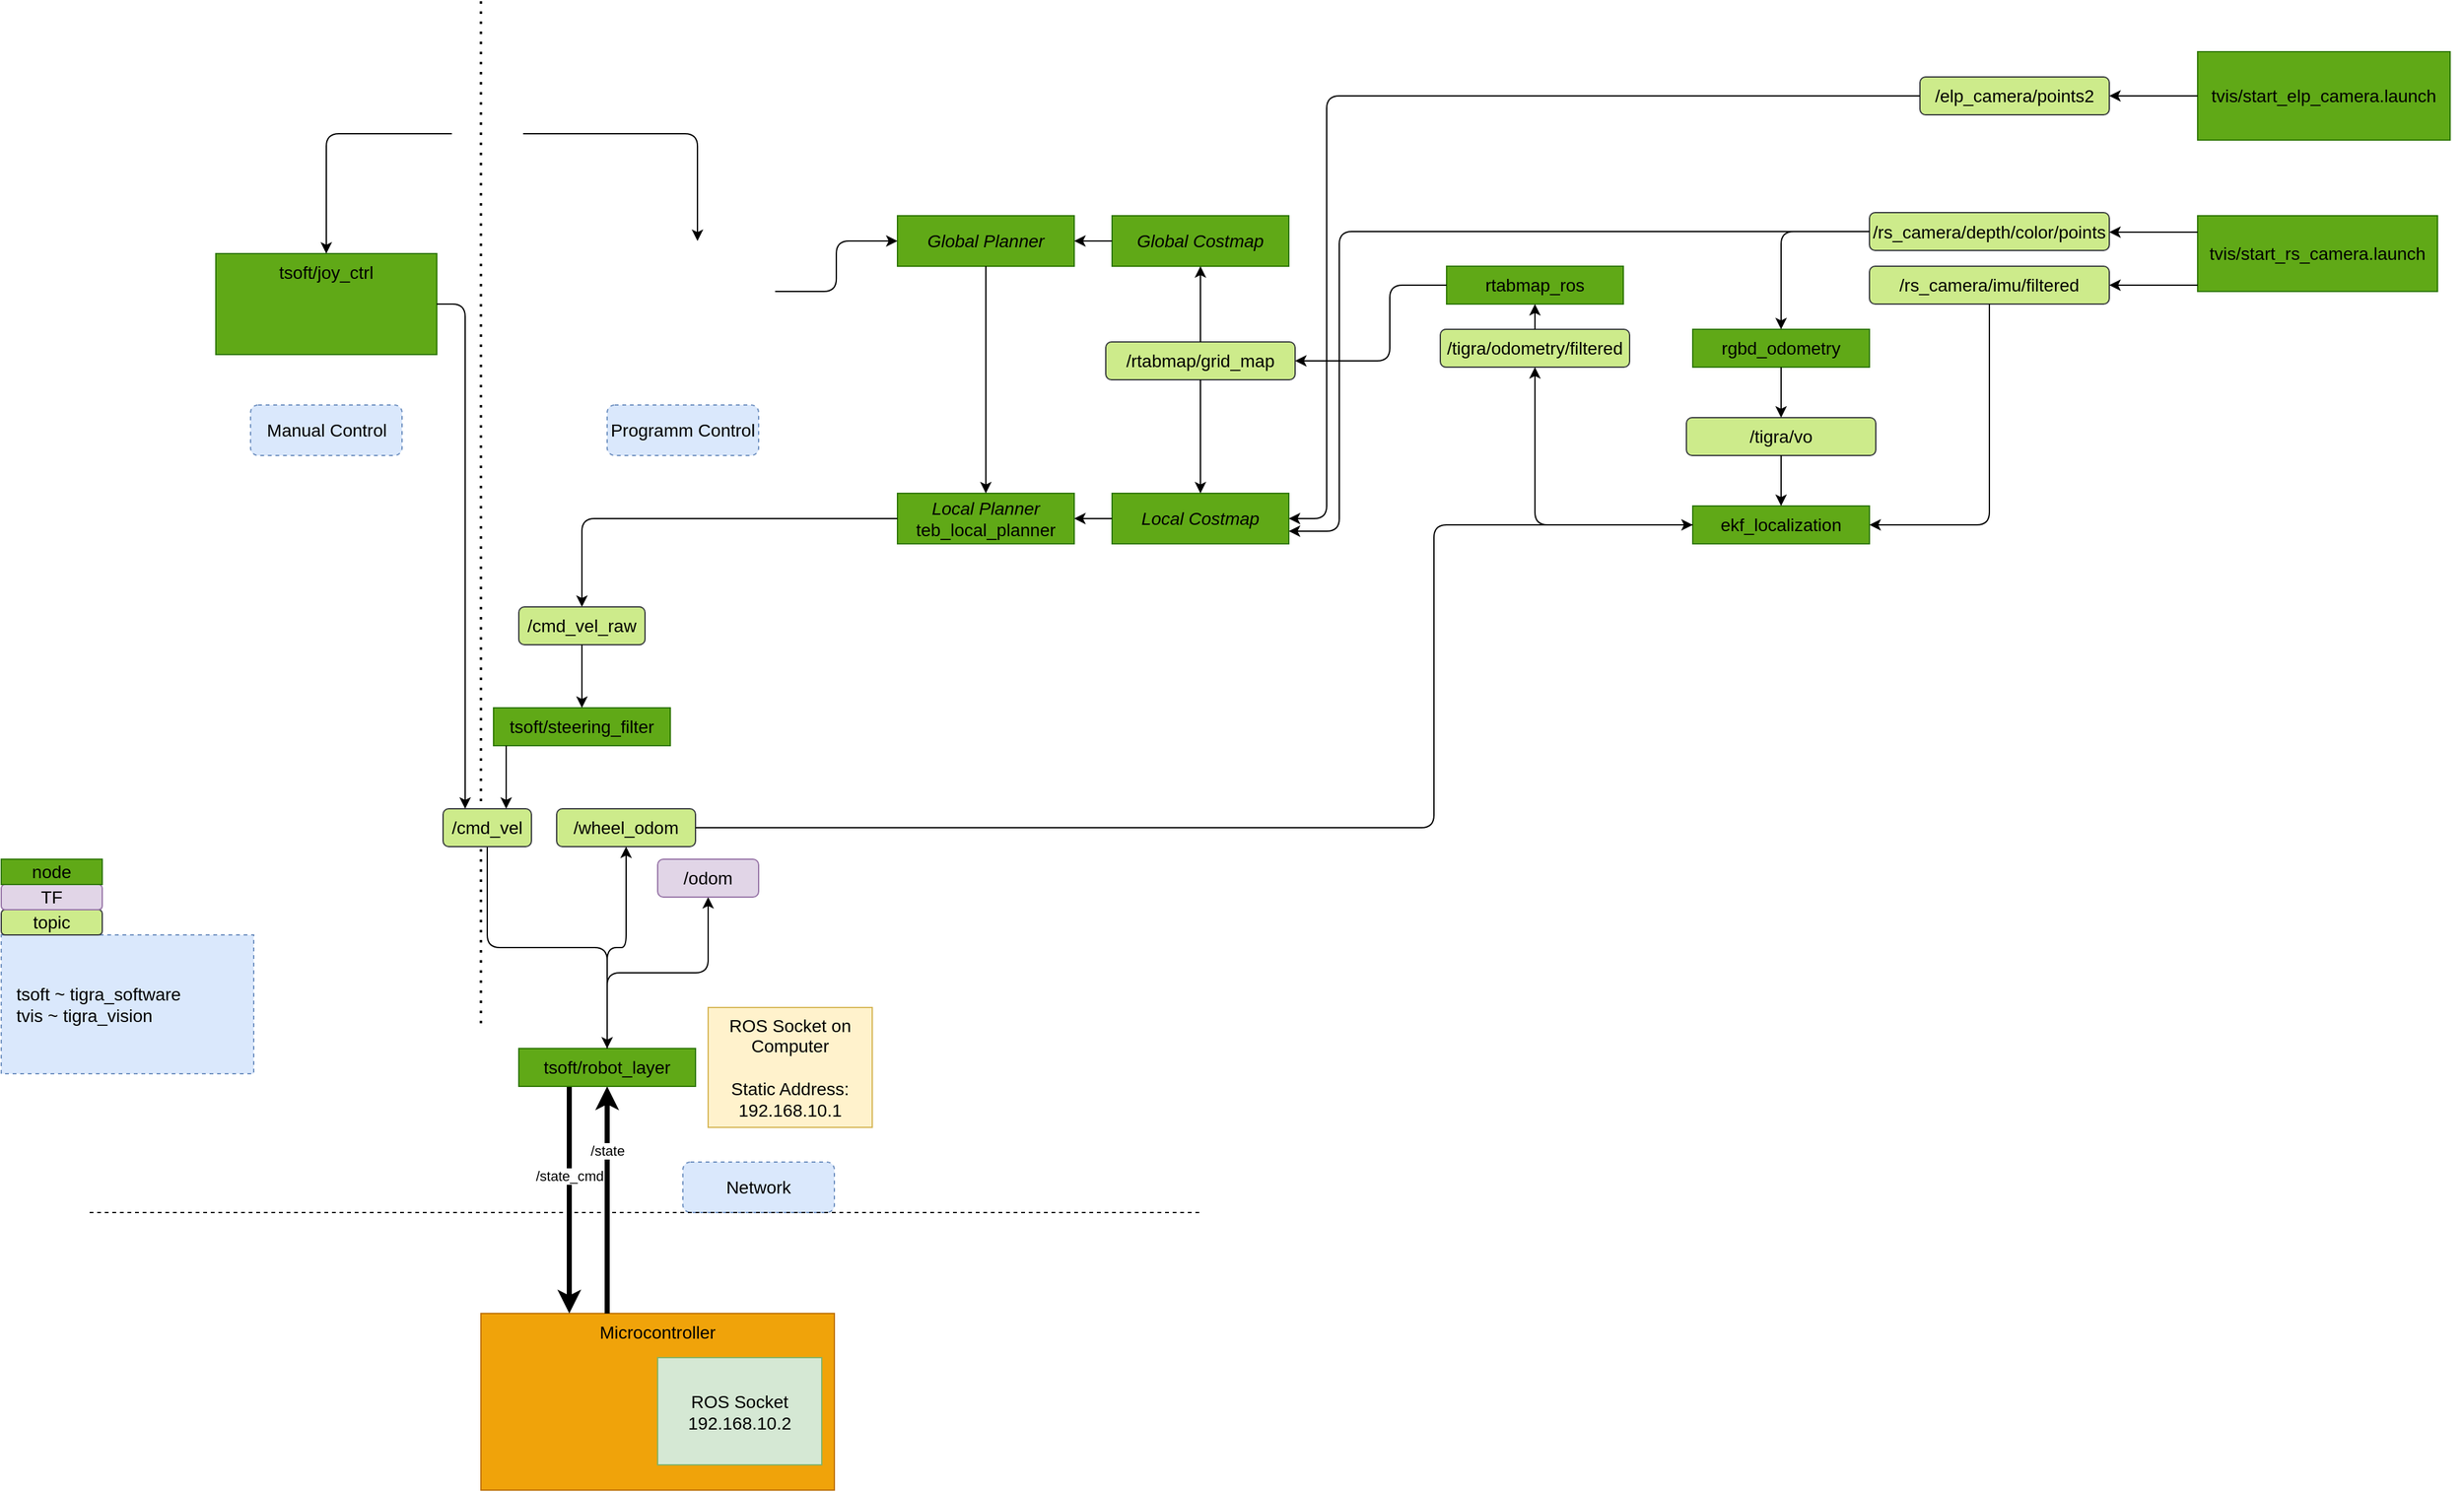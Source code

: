 <mxfile>
    <diagram id="4g6jTl6MtuZaUHWPY0bz" name="Page-1">
        <mxGraphModel dx="1684" dy="2125" grid="1" gridSize="10" guides="1" tooltips="1" connect="1" arrows="1" fold="1" page="1" pageScale="1" pageWidth="850" pageHeight="1100" math="0" shadow="0">
            <root>
                <mxCell id="0"/>
                <mxCell id="1" parent="0"/>
                <mxCell id="128" value="tvis/start_rs_camera.launch" style="rounded=0;whiteSpace=wrap;html=1;fillColor=#60a917;strokeColor=#2D7600;fontSize=14;fontColor=#000000;verticalAlign=middle;" parent="1" vertex="1">
                    <mxGeometry x="1780" y="10" width="190" height="60" as="geometry"/>
                </mxCell>
                <mxCell id="123" value="" style="endArrow=none;dashed=1;html=1;dashPattern=1 3;strokeWidth=2;rounded=1;sketch=0;fontColor=#000000;" parent="1" edge="1">
                    <mxGeometry width="50" height="50" relative="1" as="geometry">
                        <mxPoint x="420" y="650" as="sourcePoint"/>
                        <mxPoint x="420" y="-160" as="targetPoint"/>
                    </mxGeometry>
                </mxCell>
                <mxCell id="44" value="Microcontroller" style="rounded=0;whiteSpace=wrap;html=1;fillColor=#f0a30a;strokeColor=#BD7000;fontSize=14;fontColor=#000000;verticalAlign=top;" parent="1" vertex="1">
                    <mxGeometry x="420" y="880" width="280" height="140" as="geometry"/>
                </mxCell>
                <mxCell id="46" value="" style="shape=image;verticalLabelPosition=bottom;labelBackgroundColor=#ffffff;verticalAlign=top;aspect=fixed;imageAspect=0;image=https://www.terraelectronica.ru/images/icatalog/big/n/nucleo-f767zi.png;" parent="1" vertex="1">
                    <mxGeometry x="430" y="915" width="116.32" height="85" as="geometry"/>
                </mxCell>
                <mxCell id="47" value="ROS Socket&lt;br&gt;192.168.10.2" style="rounded=0;whiteSpace=wrap;html=1;fillColor=#d5e8d4;strokeColor=#82b366;fontSize=14;fontColor=#000000;labelBorderColor=none;" parent="1" vertex="1">
                    <mxGeometry x="560" y="915" width="130" height="85" as="geometry"/>
                </mxCell>
                <mxCell id="48" style="rounded=0;orthogonalLoop=1;jettySize=auto;html=1;fontSize=14;fontColor=#000000;strokeWidth=4;startArrow=none;startFill=1;endArrow=classic;endFill=1;sketch=0;edgeStyle=orthogonalEdgeStyle;" parent="1" source="44" target="60" edge="1">
                    <mxGeometry relative="1" as="geometry">
                        <mxPoint x="640.034" y="810" as="sourcePoint"/>
                        <mxPoint x="560" y="770" as="targetPoint"/>
                        <Array as="points">
                            <mxPoint x="520" y="820"/>
                            <mxPoint x="520" y="820"/>
                        </Array>
                    </mxGeometry>
                </mxCell>
                <mxCell id="61" value="/state" style="edgeLabel;html=1;align=center;verticalAlign=middle;resizable=0;points=[];" parent="48" vertex="1" connectable="0">
                    <mxGeometry x="0.433" relative="1" as="geometry">
                        <mxPoint as="offset"/>
                    </mxGeometry>
                </mxCell>
                <mxCell id="50" value="Network" style="rounded=1;whiteSpace=wrap;html=1;fontSize=14;fillColor=#dae8fc;strokeColor=#6c8ebf;fontColor=#000000;dashed=1;" parent="1" vertex="1">
                    <mxGeometry x="580" y="760" width="120" height="40" as="geometry"/>
                </mxCell>
                <mxCell id="52" style="rounded=1;orthogonalLoop=1;jettySize=auto;html=1;fontSize=14;fontColor=#000000;strokeWidth=4;startArrow=none;startFill=1;sketch=0;edgeStyle=orthogonalEdgeStyle;entryX=0.25;entryY=0;entryDx=0;entryDy=0;" parent="1" source="60" target="44" edge="1">
                    <mxGeometry relative="1" as="geometry">
                        <mxPoint x="490.034" y="840" as="sourcePoint"/>
                        <mxPoint x="470" y="880" as="targetPoint"/>
                        <Array as="points">
                            <mxPoint x="490" y="760"/>
                            <mxPoint x="490" y="760"/>
                        </Array>
                    </mxGeometry>
                </mxCell>
                <mxCell id="62" value="/state_cmd" style="edgeLabel;html=1;align=center;verticalAlign=middle;resizable=0;points=[];" parent="52" vertex="1" connectable="0">
                    <mxGeometry x="-0.394" y="2" relative="1" as="geometry">
                        <mxPoint x="-2" y="16" as="offset"/>
                    </mxGeometry>
                </mxCell>
                <mxCell id="60" value="tsoft/robot_layer" style="rounded=0;whiteSpace=wrap;html=1;fillColor=#60a917;strokeColor=#2D7600;fontSize=14;fontColor=#000000;" parent="1" vertex="1">
                    <mxGeometry x="450" y="670" width="140" height="30" as="geometry"/>
                </mxCell>
                <mxCell id="63" value="tsoft ~ tigra_software&lt;br&gt;tvis ~ tigra_vision" style="rounded=0;whiteSpace=wrap;html=1;fontSize=14;fillColor=#dae8fc;strokeColor=#6c8ebf;fontColor=#000000;dashed=1;shadow=0;sketch=0;glass=0;align=left;spacingLeft=10;" parent="1" vertex="1">
                    <mxGeometry x="40" y="580" width="200" height="110" as="geometry"/>
                </mxCell>
                <mxCell id="66" style="rounded=1;orthogonalLoop=1;jettySize=auto;html=1;fontSize=14;fontColor=#000000;sketch=0;edgeStyle=orthogonalEdgeStyle;" parent="1" source="88" target="60" edge="1">
                    <mxGeometry relative="1" as="geometry">
                        <mxPoint x="485" y="500" as="sourcePoint"/>
                        <mxPoint x="800" y="565" as="targetPoint"/>
                    </mxGeometry>
                </mxCell>
                <mxCell id="82" style="rounded=1;orthogonalLoop=1;jettySize=auto;html=1;fontSize=14;fontColor=#000000;sketch=0;edgeStyle=orthogonalEdgeStyle;" parent="1" source="60" target="91" edge="1">
                    <mxGeometry relative="1" as="geometry">
                        <mxPoint x="460" y="450" as="sourcePoint"/>
                        <mxPoint x="520" y="500" as="targetPoint"/>
                    </mxGeometry>
                </mxCell>
                <mxCell id="86" value="ROS Socket on Computer&lt;br&gt;&lt;br&gt;Static Address: 192.168.10.1" style="rounded=0;whiteSpace=wrap;html=1;fillColor=#fff2cc;strokeColor=#d6b656;fontSize=14;labelBorderColor=none;fontColor=#000000;" parent="1" vertex="1">
                    <mxGeometry x="600" y="637.5" width="130" height="95" as="geometry"/>
                </mxCell>
                <mxCell id="87" value="" style="endArrow=none;html=1;strokeWidth=1;dashed=1;" parent="1" edge="1">
                    <mxGeometry width="50" height="50" relative="1" as="geometry">
                        <mxPoint x="110" y="800" as="sourcePoint"/>
                        <mxPoint x="990" y="800" as="targetPoint"/>
                    </mxGeometry>
                </mxCell>
                <mxCell id="88" value="/cmd_vel" style="rounded=1;whiteSpace=wrap;html=1;fontSize=14;fillColor=#cdeb8b;strokeColor=#36393d;fontColor=#000000;" parent="1" vertex="1">
                    <mxGeometry x="390" y="480" width="70" height="30" as="geometry"/>
                </mxCell>
                <mxCell id="89" value="topic" style="rounded=1;whiteSpace=wrap;html=1;fontSize=14;fillColor=#cdeb8b;strokeColor=#36393d;fontColor=#000000;" parent="1" vertex="1">
                    <mxGeometry x="40" y="560" width="80" height="20" as="geometry"/>
                </mxCell>
                <mxCell id="90" value="TF" style="rounded=1;whiteSpace=wrap;html=1;fontSize=14;fillColor=#e1d5e7;strokeColor=#9673a6;fontColor=#000000;" parent="1" vertex="1">
                    <mxGeometry x="40" y="540" width="80" height="20" as="geometry"/>
                </mxCell>
                <mxCell id="91" value="/odom" style="rounded=1;whiteSpace=wrap;html=1;fontSize=14;fillColor=#e1d5e7;strokeColor=#9673a6;fontColor=#000000;" parent="1" vertex="1">
                    <mxGeometry x="560" y="520" width="80" height="30" as="geometry"/>
                </mxCell>
                <mxCell id="92" value="/wheel_odom" style="rounded=1;whiteSpace=wrap;html=1;fontSize=14;fillColor=#cdeb8b;strokeColor=#36393d;fontColor=#000000;" parent="1" vertex="1">
                    <mxGeometry x="480" y="480" width="110" height="30" as="geometry"/>
                </mxCell>
                <mxCell id="93" style="rounded=1;orthogonalLoop=1;jettySize=auto;html=1;fontSize=14;fontColor=#000000;sketch=0;edgeStyle=orthogonalEdgeStyle;" parent="1" source="60" target="92" edge="1">
                    <mxGeometry relative="1" as="geometry">
                        <mxPoint x="530" y="680" as="sourcePoint"/>
                        <mxPoint x="570" y="590" as="targetPoint"/>
                    </mxGeometry>
                </mxCell>
                <mxCell id="110" value="node" style="rounded=0;whiteSpace=wrap;html=1;fillColor=#60a917;strokeColor=#2D7600;fontSize=14;fontColor=#000000;" parent="1" vertex="1">
                    <mxGeometry x="40" y="520" width="80" height="20" as="geometry"/>
                </mxCell>
                <mxCell id="111" value="&lt;i&gt;Local Planner&lt;br&gt;&lt;/i&gt;teb_local_planner" style="rounded=0;whiteSpace=wrap;html=1;fillColor=#60a917;strokeColor=#2D7600;fontSize=14;fontColor=#000000;" parent="1" vertex="1">
                    <mxGeometry x="750" y="230" width="140" height="40" as="geometry"/>
                </mxCell>
                <mxCell id="113" value="" style="shape=image;verticalLabelPosition=bottom;labelBackgroundColor=#ffffff;verticalAlign=top;aspect=fixed;imageAspect=0;image=https://upload.wikimedia.org/wikipedia/commons/thumb/5/50/User_icon-cp.svg/1200px-User_icon-cp.svg.png;" parent="1" vertex="1">
                    <mxGeometry x="397" y="-90" width="56.4" height="70" as="geometry"/>
                </mxCell>
                <mxCell id="115" value="" style="shape=image;verticalLabelPosition=bottom;labelBackgroundColor=#ffffff;verticalAlign=top;aspect=fixed;imageAspect=0;image=https://raw.githubusercontent.com/ros-visualization/rviz/kinetic-devel/images/splash.png;" parent="1" vertex="1">
                    <mxGeometry x="530" y="30" width="123.08" height="80" as="geometry"/>
                </mxCell>
                <mxCell id="116" value="tsoft/joy_ctrl" style="rounded=0;whiteSpace=wrap;html=1;fillColor=#60a917;strokeColor=#2D7600;fontSize=14;fontColor=#000000;verticalAlign=top;" parent="1" vertex="1">
                    <mxGeometry x="210" y="40" width="175" height="80" as="geometry"/>
                </mxCell>
                <mxCell id="114" value="" style="shape=image;verticalLabelPosition=bottom;labelBackgroundColor=#ffffff;verticalAlign=top;aspect=fixed;imageAspect=0;image=https://icon-library.com/images/joystick-icon-png/joystick-icon-png-0.jpg;" parent="1" vertex="1">
                    <mxGeometry x="279.53" y="70" width="55.47" height="40" as="geometry"/>
                </mxCell>
                <mxCell id="117" style="rounded=1;orthogonalLoop=1;jettySize=auto;html=1;fontSize=14;fontColor=#000000;entryX=0.25;entryY=0;entryDx=0;entryDy=0;sketch=0;edgeStyle=orthogonalEdgeStyle;" parent="1" source="116" target="88" edge="1">
                    <mxGeometry relative="1" as="geometry">
                        <mxPoint x="360" y="202.5" as="sourcePoint"/>
                        <mxPoint x="385" y="377.5" as="targetPoint"/>
                    </mxGeometry>
                </mxCell>
                <mxCell id="120" style="rounded=1;orthogonalLoop=1;jettySize=auto;html=1;fontSize=14;fontColor=#000000;sketch=0;edgeStyle=orthogonalEdgeStyle;" parent="1" source="111" target="144" edge="1">
                    <mxGeometry relative="1" as="geometry">
                        <mxPoint x="367.483" y="130" as="sourcePoint"/>
                        <mxPoint x="417.5" y="490" as="targetPoint"/>
                    </mxGeometry>
                </mxCell>
                <mxCell id="121" style="rounded=1;orthogonalLoop=1;jettySize=auto;html=1;fontSize=14;fontColor=#000000;sketch=0;edgeStyle=orthogonalEdgeStyle;" parent="1" source="113" target="116" edge="1">
                    <mxGeometry relative="1" as="geometry">
                        <mxPoint x="395" y="90" as="sourcePoint"/>
                        <mxPoint x="417.5" y="490" as="targetPoint"/>
                    </mxGeometry>
                </mxCell>
                <mxCell id="122" style="rounded=1;orthogonalLoop=1;jettySize=auto;html=1;fontSize=14;fontColor=#000000;sketch=0;edgeStyle=orthogonalEdgeStyle;" parent="1" source="113" target="115" edge="1">
                    <mxGeometry relative="1" as="geometry">
                        <mxPoint x="450" y="-55" as="sourcePoint"/>
                        <mxPoint x="307.5" y="50" as="targetPoint"/>
                    </mxGeometry>
                </mxCell>
                <mxCell id="124" value="Manual Control" style="rounded=1;whiteSpace=wrap;html=1;fontSize=14;fillColor=#dae8fc;strokeColor=#6c8ebf;fontColor=#000000;dashed=1;" parent="1" vertex="1">
                    <mxGeometry x="237.5" y="160" width="120" height="40" as="geometry"/>
                </mxCell>
                <mxCell id="125" value="Programm Control" style="rounded=1;whiteSpace=wrap;html=1;fontSize=14;fillColor=#dae8fc;strokeColor=#6c8ebf;fontColor=#000000;dashed=1;" parent="1" vertex="1">
                    <mxGeometry x="520" y="160" width="120" height="40" as="geometry"/>
                </mxCell>
                <mxCell id="127" value="" style="shape=image;verticalLabelPosition=bottom;labelBackgroundColor=#ffffff;verticalAlign=top;aspect=fixed;imageAspect=0;image=https://st.bmshop.net/jone12120/product/m/367e458e-60b8e6db2f95d.jpg;flipH=0;" parent="1" vertex="1">
                    <mxGeometry x="1940" y="-10" width="40" height="40" as="geometry"/>
                </mxCell>
                <mxCell id="129" value="tvis/start_elp_camera.launch" style="rounded=0;whiteSpace=wrap;html=1;fillColor=#60a917;strokeColor=#2D7600;fontSize=14;fontColor=#000000;verticalAlign=middle;" parent="1" vertex="1">
                    <mxGeometry x="1780" y="-120" width="200" height="70" as="geometry"/>
                </mxCell>
                <mxCell id="131" value="/elp_camera/points2" style="rounded=1;whiteSpace=wrap;html=1;fontSize=14;fillColor=#cdeb8b;strokeColor=#36393d;fontColor=#000000;" parent="1" vertex="1">
                    <mxGeometry x="1560" y="-100" width="150" height="30" as="geometry"/>
                </mxCell>
                <mxCell id="134" style="rounded=1;orthogonalLoop=1;jettySize=auto;html=1;fontSize=14;fontColor=#000000;sketch=0;edgeStyle=orthogonalEdgeStyle;" parent="1" source="129" target="131" edge="1">
                    <mxGeometry relative="1" as="geometry">
                        <mxPoint x="1120" y="50" as="sourcePoint"/>
                        <mxPoint x="1740" y="-100" as="targetPoint"/>
                    </mxGeometry>
                </mxCell>
                <mxCell id="135" value="/rs_camera/depth/color/points" style="rounded=1;whiteSpace=wrap;html=1;fontSize=14;fillColor=#cdeb8b;strokeColor=#36393d;fontColor=#000000;" parent="1" vertex="1">
                    <mxGeometry x="1520" y="7.5" width="190" height="30" as="geometry"/>
                </mxCell>
                <mxCell id="136" style="rounded=1;orthogonalLoop=1;jettySize=auto;html=1;fontSize=14;fontColor=#000000;sketch=0;edgeStyle=orthogonalEdgeStyle;" parent="1" source="128" target="135" edge="1">
                    <mxGeometry relative="1" as="geometry">
                        <mxPoint x="1790" y="-75" as="sourcePoint"/>
                        <mxPoint x="1720" y="-75" as="targetPoint"/>
                        <Array as="points">
                            <mxPoint x="1770" y="23"/>
                            <mxPoint x="1770" y="23"/>
                        </Array>
                    </mxGeometry>
                </mxCell>
                <mxCell id="137" value="/rs_camera/imu/filtered" style="rounded=1;whiteSpace=wrap;html=1;fontSize=14;fillColor=#cdeb8b;strokeColor=#36393d;fontColor=#000000;" parent="1" vertex="1">
                    <mxGeometry x="1520" y="50" width="190" height="30" as="geometry"/>
                </mxCell>
                <mxCell id="138" style="rounded=1;orthogonalLoop=1;jettySize=auto;html=1;fontSize=14;fontColor=#000000;sketch=0;edgeStyle=orthogonalEdgeStyle;" parent="1" source="128" target="137" edge="1">
                    <mxGeometry relative="1" as="geometry">
                        <mxPoint x="1790" y="33.0" as="sourcePoint"/>
                        <mxPoint x="1720" y="33.0" as="targetPoint"/>
                        <Array as="points">
                            <mxPoint x="1740" y="65"/>
                            <mxPoint x="1740" y="65"/>
                        </Array>
                    </mxGeometry>
                </mxCell>
                <mxCell id="139" value="ekf_localization" style="rounded=0;whiteSpace=wrap;html=1;fillColor=#60a917;strokeColor=#2D7600;fontSize=14;fontColor=#000000;" parent="1" vertex="1">
                    <mxGeometry x="1380" y="240" width="140" height="30" as="geometry"/>
                </mxCell>
                <mxCell id="140" style="rounded=1;orthogonalLoop=1;jettySize=auto;html=1;fontSize=14;fontColor=#000000;sketch=0;edgeStyle=orthogonalEdgeStyle;" parent="1" source="137" target="139" edge="1">
                    <mxGeometry relative="1" as="geometry">
                        <mxPoint x="1420" y="595" as="sourcePoint"/>
                        <mxPoint x="1350" y="595" as="targetPoint"/>
                        <Array as="points">
                            <mxPoint x="1615" y="255"/>
                        </Array>
                    </mxGeometry>
                </mxCell>
                <mxCell id="141" style="rounded=1;orthogonalLoop=1;jettySize=auto;html=1;fontSize=14;fontColor=#000000;sketch=0;edgeStyle=orthogonalEdgeStyle;" parent="1" source="92" target="139" edge="1">
                    <mxGeometry relative="1" as="geometry">
                        <mxPoint x="1160" y="595" as="sourcePoint"/>
                        <mxPoint x="1000" y="280" as="targetPoint"/>
                        <Array as="points">
                            <mxPoint x="1175" y="495"/>
                        </Array>
                    </mxGeometry>
                </mxCell>
                <mxCell id="142" value="" style="shape=image;verticalLabelPosition=bottom;labelBackgroundColor=#ffffff;verticalAlign=top;aspect=fixed;imageAspect=0;image=http://sc04.alicdn.com/kf/H5f2f300c464a4552b375d37627a756c34.jpg;" parent="1" vertex="1">
                    <mxGeometry x="1940" y="-140" width="50" height="50" as="geometry"/>
                </mxCell>
                <mxCell id="143" value="tsoft/steering_filter" style="rounded=0;whiteSpace=wrap;html=1;fillColor=#60a917;strokeColor=#2D7600;fontSize=14;fontColor=#000000;" parent="1" vertex="1">
                    <mxGeometry x="430.0" y="400" width="140" height="30" as="geometry"/>
                </mxCell>
                <mxCell id="144" value="/cmd_vel_raw" style="rounded=1;whiteSpace=wrap;html=1;fontSize=14;fillColor=#cdeb8b;strokeColor=#36393d;fontColor=#000000;" parent="1" vertex="1">
                    <mxGeometry x="450" y="320" width="100" height="30" as="geometry"/>
                </mxCell>
                <mxCell id="145" style="rounded=1;orthogonalLoop=1;jettySize=auto;html=1;fontSize=14;fontColor=#000000;sketch=0;edgeStyle=orthogonalEdgeStyle;" parent="1" source="143" target="88" edge="1">
                    <mxGeometry relative="1" as="geometry">
                        <mxPoint x="650" y="265.029" as="sourcePoint"/>
                        <mxPoint x="452.5" y="490" as="targetPoint"/>
                        <Array as="points">
                            <mxPoint x="440" y="450"/>
                            <mxPoint x="440" y="450"/>
                        </Array>
                    </mxGeometry>
                </mxCell>
                <mxCell id="146" style="rounded=1;orthogonalLoop=1;jettySize=auto;html=1;fontSize=14;fontColor=#000000;sketch=0;edgeStyle=orthogonalEdgeStyle;" parent="1" source="144" target="143" edge="1">
                    <mxGeometry relative="1" as="geometry">
                        <mxPoint x="500" y="435.029" as="sourcePoint"/>
                        <mxPoint x="440" y="490" as="targetPoint"/>
                    </mxGeometry>
                </mxCell>
                <mxCell id="147" value="rgbd_odometry" style="rounded=0;whiteSpace=wrap;html=1;fillColor=#60a917;strokeColor=#2D7600;fontSize=14;fontColor=#000000;" parent="1" vertex="1">
                    <mxGeometry x="1380" y="100" width="140" height="30" as="geometry"/>
                </mxCell>
                <mxCell id="148" style="rounded=1;orthogonalLoop=1;jettySize=auto;html=1;fontSize=14;fontColor=#000000;sketch=0;edgeStyle=orthogonalEdgeStyle;" parent="1" source="135" target="147" edge="1">
                    <mxGeometry relative="1" as="geometry">
                        <mxPoint x="1160" y="595" as="sourcePoint"/>
                        <mxPoint x="1000" y="280" as="targetPoint"/>
                        <Array as="points">
                            <mxPoint x="1450" y="23"/>
                        </Array>
                    </mxGeometry>
                </mxCell>
                <mxCell id="149" value="/tigra/vo" style="rounded=1;whiteSpace=wrap;html=1;fontSize=14;fillColor=#cdeb8b;strokeColor=#36393d;fontColor=#000000;" parent="1" vertex="1">
                    <mxGeometry x="1375" y="170" width="150" height="30" as="geometry"/>
                </mxCell>
                <mxCell id="150" style="rounded=1;orthogonalLoop=1;jettySize=auto;html=1;fontSize=14;fontColor=#000000;sketch=0;edgeStyle=orthogonalEdgeStyle;" parent="1" source="147" target="149" edge="1">
                    <mxGeometry relative="1" as="geometry">
                        <mxPoint x="1255" y="537.5" as="sourcePoint"/>
                        <mxPoint x="1260" y="265" as="targetPoint"/>
                    </mxGeometry>
                </mxCell>
                <mxCell id="151" style="rounded=1;orthogonalLoop=1;jettySize=auto;html=1;fontSize=14;fontColor=#000000;sketch=0;edgeStyle=orthogonalEdgeStyle;" parent="1" source="149" target="139" edge="1">
                    <mxGeometry relative="1" as="geometry">
                        <mxPoint x="1160" y="595" as="sourcePoint"/>
                        <mxPoint x="1000" y="280" as="targetPoint"/>
                    </mxGeometry>
                </mxCell>
                <mxCell id="152" value="&lt;i&gt;Global Planner&lt;/i&gt;" style="rounded=0;whiteSpace=wrap;html=1;fillColor=#60a917;strokeColor=#2D7600;fontSize=14;fontColor=#000000;" parent="1" vertex="1">
                    <mxGeometry x="750" y="10" width="140" height="40" as="geometry"/>
                </mxCell>
                <mxCell id="153" style="rounded=1;orthogonalLoop=1;jettySize=auto;html=1;fontSize=14;fontColor=#000000;sketch=0;edgeStyle=orthogonalEdgeStyle;" parent="1" source="152" target="111" edge="1">
                    <mxGeometry relative="1" as="geometry">
                        <mxPoint x="1110" y="185" as="sourcePoint"/>
                        <mxPoint x="1000" y="250" as="targetPoint"/>
                    </mxGeometry>
                </mxCell>
                <mxCell id="154" value="&lt;i&gt;Local Costmap&lt;/i&gt;" style="rounded=0;whiteSpace=wrap;html=1;fillColor=#60a917;strokeColor=#2D7600;fontSize=14;fontColor=#000000;" parent="1" vertex="1">
                    <mxGeometry x="920" y="230" width="140" height="40" as="geometry"/>
                </mxCell>
                <mxCell id="155" value="&lt;i&gt;Global Costmap&lt;/i&gt;" style="rounded=0;whiteSpace=wrap;html=1;fillColor=#60a917;strokeColor=#2D7600;fontSize=14;fontColor=#000000;" parent="1" vertex="1">
                    <mxGeometry x="920" y="10" width="140" height="40" as="geometry"/>
                </mxCell>
                <mxCell id="156" style="rounded=1;orthogonalLoop=1;jettySize=auto;html=1;fontSize=14;fontColor=#000000;sketch=0;edgeStyle=orthogonalEdgeStyle;" parent="1" source="155" target="152" edge="1">
                    <mxGeometry relative="1" as="geometry">
                        <mxPoint x="830" y="60" as="sourcePoint"/>
                        <mxPoint x="830" y="240" as="targetPoint"/>
                    </mxGeometry>
                </mxCell>
                <mxCell id="158" style="rounded=1;orthogonalLoop=1;jettySize=auto;html=1;fontSize=14;fontColor=#000000;sketch=0;edgeStyle=orthogonalEdgeStyle;" parent="1" source="154" target="111" edge="1">
                    <mxGeometry relative="1" as="geometry">
                        <mxPoint x="1000" y="60" as="sourcePoint"/>
                        <mxPoint x="1000" y="240" as="targetPoint"/>
                    </mxGeometry>
                </mxCell>
                <mxCell id="159" style="rounded=1;orthogonalLoop=1;jettySize=auto;html=1;fontSize=14;fontColor=#000000;sketch=0;edgeStyle=orthogonalEdgeStyle;" parent="1" source="135" target="154" edge="1">
                    <mxGeometry relative="1" as="geometry">
                        <mxPoint x="1530" y="32.5" as="sourcePoint"/>
                        <mxPoint x="1460" y="110" as="targetPoint"/>
                        <Array as="points">
                            <mxPoint x="1100" y="23"/>
                            <mxPoint x="1100" y="260"/>
                        </Array>
                    </mxGeometry>
                </mxCell>
                <mxCell id="160" style="rounded=1;orthogonalLoop=1;jettySize=auto;html=1;fontSize=14;fontColor=#000000;sketch=0;edgeStyle=orthogonalEdgeStyle;" parent="1" source="131" target="154" edge="1">
                    <mxGeometry relative="1" as="geometry">
                        <mxPoint x="1530" y="32.5" as="sourcePoint"/>
                        <mxPoint x="1070" y="260" as="targetPoint"/>
                        <Array as="points">
                            <mxPoint x="1090" y="-85"/>
                            <mxPoint x="1090" y="250"/>
                        </Array>
                    </mxGeometry>
                </mxCell>
                <mxCell id="161" value="rtabmap_ros" style="rounded=0;whiteSpace=wrap;html=1;fillColor=#60a917;strokeColor=#2D7600;fontSize=14;fontColor=#000000;" parent="1" vertex="1">
                    <mxGeometry x="1185" y="50" width="140" height="30" as="geometry"/>
                </mxCell>
                <mxCell id="162" value="/rtabmap/grid_map" style="rounded=1;whiteSpace=wrap;html=1;fontSize=14;fillColor=#cdeb8b;strokeColor=#36393d;fontColor=#000000;" parent="1" vertex="1">
                    <mxGeometry x="915" y="110" width="150" height="30" as="geometry"/>
                </mxCell>
                <mxCell id="163" value="/tigra/odometry/filtered" style="rounded=1;whiteSpace=wrap;html=1;fontSize=14;fillColor=#cdeb8b;strokeColor=#36393d;fontColor=#000000;" parent="1" vertex="1">
                    <mxGeometry x="1180" y="100" width="150" height="30" as="geometry"/>
                </mxCell>
                <mxCell id="165" style="rounded=1;orthogonalLoop=1;jettySize=auto;html=1;fontSize=14;fontColor=#000000;sketch=0;edgeStyle=orthogonalEdgeStyle;" parent="1" source="139" target="163" edge="1">
                    <mxGeometry relative="1" as="geometry">
                        <mxPoint x="1285" y="200" as="sourcePoint"/>
                        <mxPoint x="1285" y="250" as="targetPoint"/>
                    </mxGeometry>
                </mxCell>
                <mxCell id="167" style="rounded=1;orthogonalLoop=1;jettySize=auto;html=1;fontSize=14;fontColor=#000000;sketch=0;edgeStyle=orthogonalEdgeStyle;" parent="1" source="163" target="161" edge="1">
                    <mxGeometry relative="1" as="geometry">
                        <mxPoint x="1390" y="265.048" as="sourcePoint"/>
                        <mxPoint x="1265" y="140" as="targetPoint"/>
                    </mxGeometry>
                </mxCell>
                <mxCell id="168" style="rounded=1;orthogonalLoop=1;jettySize=auto;html=1;fontSize=14;fontColor=#000000;sketch=0;edgeStyle=orthogonalEdgeStyle;" parent="1" source="161" target="162" edge="1">
                    <mxGeometry relative="1" as="geometry">
                        <mxPoint x="1390" y="265.0" as="sourcePoint"/>
                        <mxPoint x="1300" y="160" as="targetPoint"/>
                        <Array as="points">
                            <mxPoint x="1140" y="65"/>
                            <mxPoint x="1140" y="125"/>
                        </Array>
                    </mxGeometry>
                </mxCell>
                <mxCell id="169" style="rounded=1;orthogonalLoop=1;jettySize=auto;html=1;fontSize=14;fontColor=#000000;sketch=0;edgeStyle=orthogonalEdgeStyle;" parent="1" source="162" target="155" edge="1">
                    <mxGeometry relative="1" as="geometry">
                        <mxPoint x="1265" y="60" as="sourcePoint"/>
                        <mxPoint x="1265" y="-10" as="targetPoint"/>
                    </mxGeometry>
                </mxCell>
                <mxCell id="170" style="rounded=1;orthogonalLoop=1;jettySize=auto;html=1;fontSize=14;fontColor=#000000;sketch=0;edgeStyle=orthogonalEdgeStyle;" parent="1" source="162" target="154" edge="1">
                    <mxGeometry relative="1" as="geometry">
                        <mxPoint x="1190" y="-25.0" as="sourcePoint"/>
                        <mxPoint x="1000" y="20" as="targetPoint"/>
                    </mxGeometry>
                </mxCell>
                <mxCell id="171" style="rounded=1;orthogonalLoop=1;jettySize=auto;html=1;fontSize=14;fontColor=#000000;sketch=0;edgeStyle=orthogonalEdgeStyle;" edge="1" parent="1" source="115" target="152">
                    <mxGeometry relative="1" as="geometry">
                        <mxPoint x="830.0" y="60" as="sourcePoint"/>
                        <mxPoint x="830.0" y="240" as="targetPoint"/>
                    </mxGeometry>
                </mxCell>
            </root>
        </mxGraphModel>
    </diagram>
</mxfile>